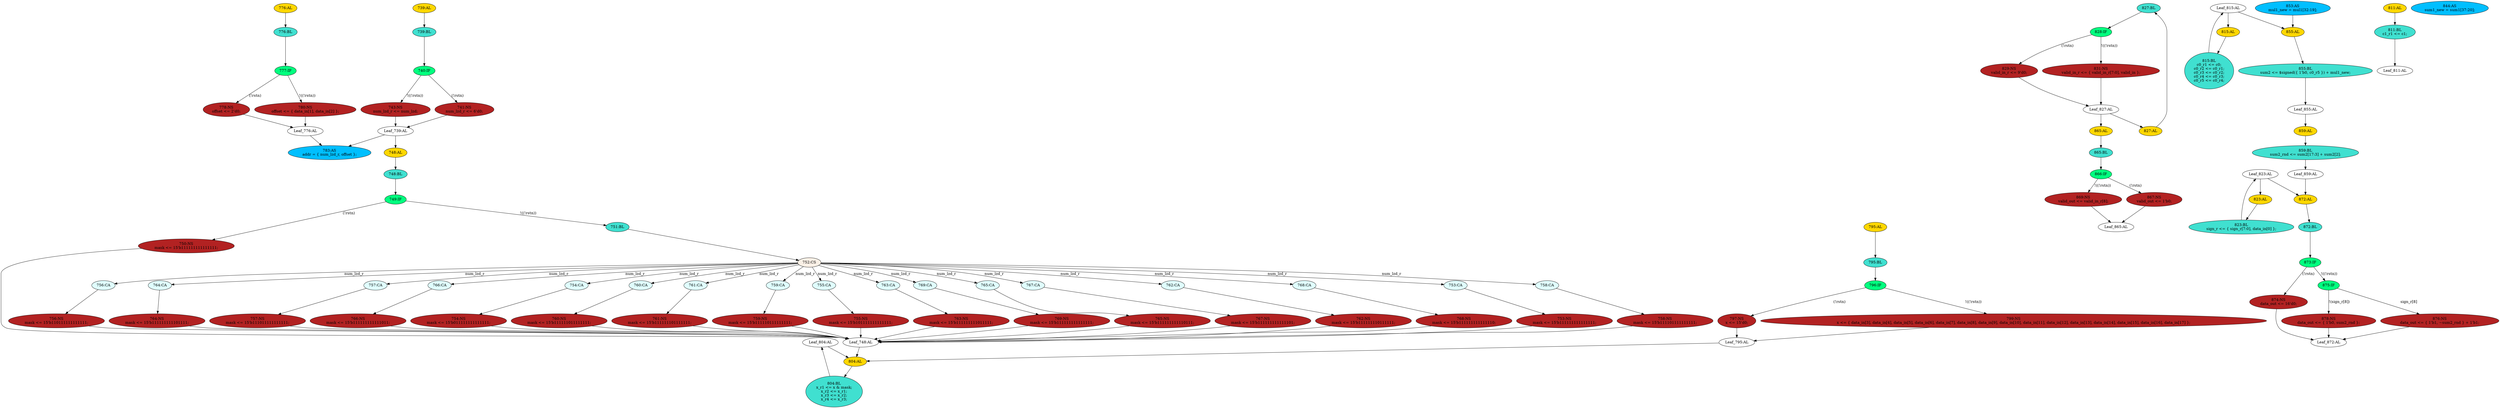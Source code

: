 strict digraph "compose( ,  )" {
	node [label="\N"];
	"Leaf_804:AL"	 [def_var="['x_r1', 'x_r3', 'x_r2', 'x_r4']",
		label="Leaf_804:AL"];
	"804:AL"	 [ast="<pyverilog.vparser.ast.Always object at 0x7f40789c7a10>",
		clk_sens=True,
		fillcolor=gold,
		label="804:AL",
		sens="['clk']",
		statements="[]",
		style=filled,
		typ=Always,
		use_var="['x_r1', 'x', 'x_r3', 'x_r2', 'mask']"];
	"Leaf_804:AL" -> "804:AL";
	"753:CA"	 [ast="<pyverilog.vparser.ast.Case object at 0x7f40789b4790>",
		fillcolor=lightcyan,
		label="753:CA",
		statements="[]",
		style=filled,
		typ=Case];
	"753:NS"	 [ast="<pyverilog.vparser.ast.NonblockingSubstitution object at 0x7f40789b48d0>",
		fillcolor=firebrick,
		label="753:NS
mask <= 15'b111111111111111;",
		statements="[<pyverilog.vparser.ast.NonblockingSubstitution object at 0x7f40789b48d0>]",
		style=filled,
		typ=NonblockingSubstitution];
	"753:CA" -> "753:NS"	 [cond="[]",
		lineno=None];
	"796:IF"	 [ast="<pyverilog.vparser.ast.IfStatement object at 0x7f40789c2b90>",
		fillcolor=springgreen,
		label="796:IF",
		statements="[]",
		style=filled,
		typ=IfStatement];
	"797:NS"	 [ast="<pyverilog.vparser.ast.NonblockingSubstitution object at 0x7f40789c2bd0>",
		fillcolor=firebrick,
		label="797:NS
x <= 15'd0;",
		statements="[<pyverilog.vparser.ast.NonblockingSubstitution object at 0x7f40789c2bd0>]",
		style=filled,
		typ=NonblockingSubstitution];
	"796:IF" -> "797:NS"	 [cond="['rstn']",
		label="(!rstn)",
		lineno=796];
	"799:NS"	 [ast="<pyverilog.vparser.ast.NonblockingSubstitution object at 0x7f40789c7810>",
		fillcolor=firebrick,
		label="799:NS
x <= { data_in[3], data_in[4], data_in[5], data_in[6], data_in[7], data_in[8], data_in[9], data_in[10], data_in[11], data_\
in[12], data_in[13], data_in[14], data_in[15], data_in[16], data_in[17] };",
		statements="[<pyverilog.vparser.ast.NonblockingSubstitution object at 0x7f40789c7810>]",
		style=filled,
		typ=NonblockingSubstitution];
	"796:IF" -> "799:NS"	 [cond="['rstn']",
		label="!((!rstn))",
		lineno=796];
	"827:BL"	 [ast="<pyverilog.vparser.ast.Block object at 0x7f40789d21d0>",
		fillcolor=turquoise,
		label="827:BL",
		statements="[]",
		style=filled,
		typ=Block];
	"828:IF"	 [ast="<pyverilog.vparser.ast.IfStatement object at 0x7f40789d2310>",
		fillcolor=springgreen,
		label="828:IF",
		statements="[]",
		style=filled,
		typ=IfStatement];
	"827:BL" -> "828:IF"	 [cond="[]",
		lineno=None];
	"757:NS"	 [ast="<pyverilog.vparser.ast.NonblockingSubstitution object at 0x7f40789b9210>",
		fillcolor=firebrick,
		label="757:NS
mask <= 15'b111011111111111;",
		statements="[<pyverilog.vparser.ast.NonblockingSubstitution object at 0x7f40789b9210>]",
		style=filled,
		typ=NonblockingSubstitution];
	"Leaf_748:AL"	 [def_var="['mask']",
		label="Leaf_748:AL"];
	"757:NS" -> "Leaf_748:AL"	 [cond="[]",
		lineno=None];
	"739:BL"	 [ast="<pyverilog.vparser.ast.Block object at 0x7f4078a2edd0>",
		fillcolor=turquoise,
		label="739:BL",
		statements="[]",
		style=filled,
		typ=Block];
	"740:IF"	 [ast="<pyverilog.vparser.ast.IfStatement object at 0x7f4078a2ef50>",
		fillcolor=springgreen,
		label="740:IF",
		statements="[]",
		style=filled,
		typ=IfStatement];
	"739:BL" -> "740:IF"	 [cond="[]",
		lineno=None];
	"758:CA"	 [ast="<pyverilog.vparser.ast.Case object at 0x7f40789b9310>",
		fillcolor=lightcyan,
		label="758:CA",
		statements="[]",
		style=filled,
		typ=Case];
	"758:NS"	 [ast="<pyverilog.vparser.ast.NonblockingSubstitution object at 0x7f40789b9450>",
		fillcolor=firebrick,
		label="758:NS
mask <= 15'b111101111111111;",
		statements="[<pyverilog.vparser.ast.NonblockingSubstitution object at 0x7f40789b9450>]",
		style=filled,
		typ=NonblockingSubstitution];
	"758:CA" -> "758:NS"	 [cond="[]",
		lineno=None];
	"767:NS"	 [ast="<pyverilog.vparser.ast.NonblockingSubstitution object at 0x7f40789be8d0>",
		fillcolor=firebrick,
		label="767:NS
mask <= 15'b111111111111101;",
		statements="[<pyverilog.vparser.ast.NonblockingSubstitution object at 0x7f40789be8d0>]",
		style=filled,
		typ=NonblockingSubstitution];
	"767:NS" -> "Leaf_748:AL"	 [cond="[]",
		lineno=None];
	"Leaf_795:AL"	 [def_var="['x']",
		label="Leaf_795:AL"];
	"797:NS" -> "Leaf_795:AL"	 [cond="[]",
		lineno=None];
	"874:NS"	 [ast="<pyverilog.vparser.ast.NonblockingSubstitution object at 0x7f40789de5d0>",
		fillcolor=firebrick,
		label="874:NS
data_out <= 16'd0;",
		statements="[<pyverilog.vparser.ast.NonblockingSubstitution object at 0x7f40789de5d0>]",
		style=filled,
		typ=NonblockingSubstitution];
	"Leaf_872:AL"	 [def_var="['data_out']",
		label="Leaf_872:AL"];
	"874:NS" -> "Leaf_872:AL"	 [cond="[]",
		lineno=None];
	"748:BL"	 [ast="<pyverilog.vparser.ast.Block object at 0x7f40789b4310>",
		fillcolor=turquoise,
		label="748:BL",
		statements="[]",
		style=filled,
		typ=Block];
	"749:IF"	 [ast="<pyverilog.vparser.ast.IfStatement object at 0x7f40789b44d0>",
		fillcolor=springgreen,
		label="749:IF",
		statements="[]",
		style=filled,
		typ=IfStatement];
	"748:BL" -> "749:IF"	 [cond="[]",
		lineno=None];
	"750:NS"	 [ast="<pyverilog.vparser.ast.NonblockingSubstitution object at 0x7f40789b4510>",
		fillcolor=firebrick,
		label="750:NS
mask <= 15'b111111111111111;",
		statements="[<pyverilog.vparser.ast.NonblockingSubstitution object at 0x7f40789b4510>]",
		style=filled,
		typ=NonblockingSubstitution];
	"750:NS" -> "Leaf_748:AL"	 [cond="[]",
		lineno=None];
	"872:BL"	 [ast="<pyverilog.vparser.ast.Block object at 0x7f40789de450>",
		fillcolor=turquoise,
		label="872:BL",
		statements="[]",
		style=filled,
		typ=Block];
	"873:IF"	 [ast="<pyverilog.vparser.ast.IfStatement object at 0x7f40789de590>",
		fillcolor=springgreen,
		label="873:IF",
		statements="[]",
		style=filled,
		typ=IfStatement];
	"872:BL" -> "873:IF"	 [cond="[]",
		lineno=None];
	"855:BL"	 [ast="<pyverilog.vparser.ast.Block object at 0x7f40789d7590>",
		fillcolor=turquoise,
		label="855:BL
sum2 <= $signed({ 1'b0, c0_r5 }) + mul1_new;",
		statements="[<pyverilog.vparser.ast.NonblockingSubstitution object at 0x7f40789d7750>]",
		style=filled,
		typ=Block];
	"Leaf_855:AL"	 [def_var="['sum2']",
		label="Leaf_855:AL"];
	"855:BL" -> "Leaf_855:AL"	 [cond="[]",
		lineno=None];
	"Leaf_748:AL" -> "804:AL";
	"759:NS"	 [ast="<pyverilog.vparser.ast.NonblockingSubstitution object at 0x7f40789b9690>",
		fillcolor=firebrick,
		label="759:NS
mask <= 15'b111110111111111;",
		statements="[<pyverilog.vparser.ast.NonblockingSubstitution object at 0x7f40789b9690>]",
		style=filled,
		typ=NonblockingSubstitution];
	"759:NS" -> "Leaf_748:AL"	 [cond="[]",
		lineno=None];
	"Leaf_776:AL"	 [def_var="['offset']",
		label="Leaf_776:AL"];
	"783:AS"	 [ast="<pyverilog.vparser.ast.Assign object at 0x7f40789c2510>",
		def_var="['addr']",
		fillcolor=deepskyblue,
		label="783:AS
addr = { num_lzd_r, offset };",
		statements="[]",
		style=filled,
		typ=Assign,
		use_var="['num_lzd_r', 'offset']"];
	"Leaf_776:AL" -> "783:AS";
	"Leaf_815:AL"	 [def_var="['c0_r5', 'c0_r4', 'c0_r3', 'c0_r2', 'c0_r1']",
		label="Leaf_815:AL"];
	"815:AL"	 [ast="<pyverilog.vparser.ast.Always object at 0x7f40789cd450>",
		clk_sens=True,
		fillcolor=gold,
		label="815:AL",
		sens="['clk']",
		statements="[]",
		style=filled,
		typ=Always,
		use_var="['c0', 'c0_r4', 'c0_r3', 'c0_r2', 'c0_r1']"];
	"Leaf_815:AL" -> "815:AL";
	"855:AL"	 [ast="<pyverilog.vparser.ast.Always object at 0x7f40789d7490>",
		clk_sens=True,
		fillcolor=gold,
		label="855:AL",
		sens="['clk']",
		statements="[]",
		style=filled,
		typ=Always,
		use_var="['mul1_new', 'c0_r5']"];
	"Leaf_815:AL" -> "855:AL";
	"778:NS"	 [ast="<pyverilog.vparser.ast.NonblockingSubstitution object at 0x7f40789c2050>",
		fillcolor=firebrick,
		label="778:NS
offset <= 2'd0;",
		statements="[<pyverilog.vparser.ast.NonblockingSubstitution object at 0x7f40789c2050>]",
		style=filled,
		typ=NonblockingSubstitution];
	"778:NS" -> "Leaf_776:AL"	 [cond="[]",
		lineno=None];
	"869:NS"	 [ast="<pyverilog.vparser.ast.NonblockingSubstitution object at 0x7f40789de250>",
		fillcolor=firebrick,
		label="869:NS
valid_out <= valid_in_r[8];",
		statements="[<pyverilog.vparser.ast.NonblockingSubstitution object at 0x7f40789de250>]",
		style=filled,
		typ=NonblockingSubstitution];
	"Leaf_865:AL"	 [def_var="['valid_out']",
		label="Leaf_865:AL"];
	"869:NS" -> "Leaf_865:AL"	 [cond="[]",
		lineno=None];
	"751:BL"	 [ast="<pyverilog.vparser.ast.Block object at 0x7f40789b4550>",
		fillcolor=turquoise,
		label="751:BL",
		statements="[]",
		style=filled,
		typ=Block];
	"752:CS"	 [ast="<pyverilog.vparser.ast.CaseStatement object at 0x7f40789beb90>",
		fillcolor=linen,
		label="752:CS",
		statements="[]",
		style=filled,
		typ=CaseStatement];
	"751:BL" -> "752:CS"	 [cond="[]",
		lineno=None];
	"769:NS"	 [ast="<pyverilog.vparser.ast.NonblockingSubstitution object at 0x7f40789bed10>",
		fillcolor=firebrick,
		label="769:NS
mask <= 15'b111111111111111;",
		statements="[<pyverilog.vparser.ast.NonblockingSubstitution object at 0x7f40789bed10>]",
		style=filled,
		typ=NonblockingSubstitution];
	"769:NS" -> "Leaf_748:AL"	 [cond="[]",
		lineno=None];
	"756:CA"	 [ast="<pyverilog.vparser.ast.Case object at 0x7f40789b4e50>",
		fillcolor=lightcyan,
		label="756:CA",
		statements="[]",
		style=filled,
		typ=Case];
	"756:NS"	 [ast="<pyverilog.vparser.ast.NonblockingSubstitution object at 0x7f40789b4f90>",
		fillcolor=firebrick,
		label="756:NS
mask <= 15'b110111111111111;",
		statements="[<pyverilog.vparser.ast.NonblockingSubstitution object at 0x7f40789b4f90>]",
		style=filled,
		typ=NonblockingSubstitution];
	"756:CA" -> "756:NS"	 [cond="[]",
		lineno=None];
	"764:CA"	 [ast="<pyverilog.vparser.ast.Case object at 0x7f40789be0d0>",
		fillcolor=lightcyan,
		label="764:CA",
		statements="[]",
		style=filled,
		typ=Case];
	"764:NS"	 [ast="<pyverilog.vparser.ast.NonblockingSubstitution object at 0x7f40789be210>",
		fillcolor=firebrick,
		label="764:NS
mask <= 15'b111111111101111;",
		statements="[<pyverilog.vparser.ast.NonblockingSubstitution object at 0x7f40789be210>]",
		style=filled,
		typ=NonblockingSubstitution];
	"764:CA" -> "764:NS"	 [cond="[]",
		lineno=None];
	"799:NS" -> "Leaf_795:AL"	 [cond="[]",
		lineno=None];
	"865:BL"	 [ast="<pyverilog.vparser.ast.Block object at 0x7f40789d7e50>",
		fillcolor=turquoise,
		label="865:BL",
		statements="[]",
		style=filled,
		typ=Block];
	"866:IF"	 [ast="<pyverilog.vparser.ast.IfStatement object at 0x7f40789d7fd0>",
		fillcolor=springgreen,
		label="866:IF",
		statements="[]",
		style=filled,
		typ=IfStatement];
	"865:BL" -> "866:IF"	 [cond="[]",
		lineno=None];
	"Leaf_823:AL"	 [def_var="['sign_r']",
		label="Leaf_823:AL"];
	"823:AL"	 [ast="<pyverilog.vparser.ast.Always object at 0x7f40789cdc10>",
		clk_sens=True,
		fillcolor=gold,
		label="823:AL",
		sens="['clk']",
		statements="[]",
		style=filled,
		typ=Always,
		use_var="['data_in', 'sign_r']"];
	"Leaf_823:AL" -> "823:AL";
	"872:AL"	 [ast="<pyverilog.vparser.ast.Always object at 0x7f40789de390>",
		clk_sens=True,
		fillcolor=gold,
		label="872:AL",
		sens="['clk']",
		statements="[]",
		style=filled,
		typ=Always,
		use_var="['sum2_rnd', 'rstn', 'sign_r']"];
	"Leaf_823:AL" -> "872:AL";
	"757:CA"	 [ast="<pyverilog.vparser.ast.Case object at 0x7f40789b90d0>",
		fillcolor=lightcyan,
		label="757:CA",
		statements="[]",
		style=filled,
		typ=Case];
	"757:CA" -> "757:NS"	 [cond="[]",
		lineno=None];
	"760:NS"	 [ast="<pyverilog.vparser.ast.NonblockingSubstitution object at 0x7f40789b98d0>",
		fillcolor=firebrick,
		label="760:NS
mask <= 15'b111111011111111;",
		statements="[<pyverilog.vparser.ast.NonblockingSubstitution object at 0x7f40789b98d0>]",
		style=filled,
		typ=NonblockingSubstitution];
	"760:NS" -> "Leaf_748:AL"	 [cond="[]",
		lineno=None];
	"Leaf_859:AL"	 [def_var="['sum2_rnd']",
		label="Leaf_859:AL"];
	"Leaf_859:AL" -> "872:AL";
	"795:AL"	 [ast="<pyverilog.vparser.ast.Always object at 0x7f40789c2950>",
		clk_sens=True,
		fillcolor=gold,
		label="795:AL",
		sens="['clk']",
		statements="[]",
		style=filled,
		typ=Always,
		use_var="['rstn', 'data_in']"];
	"795:BL"	 [ast="<pyverilog.vparser.ast.Block object at 0x7f40789c2a50>",
		fillcolor=turquoise,
		label="795:BL",
		statements="[]",
		style=filled,
		typ=Block];
	"795:AL" -> "795:BL"	 [cond="[]",
		lineno=None];
	"831:NS"	 [ast="<pyverilog.vparser.ast.NonblockingSubstitution object at 0x7f40789d2650>",
		fillcolor=firebrick,
		label="831:NS
valid_in_r <= { valid_in_r[7:0], valid_in };",
		statements="[<pyverilog.vparser.ast.NonblockingSubstitution object at 0x7f40789d2650>]",
		style=filled,
		typ=NonblockingSubstitution];
	"Leaf_827:AL"	 [def_var="['valid_in_r']",
		label="Leaf_827:AL"];
	"831:NS" -> "Leaf_827:AL"	 [cond="[]",
		lineno=None];
	"811:BL"	 [ast="<pyverilog.vparser.ast.Block object at 0x7f40789cd1d0>",
		fillcolor=turquoise,
		label="811:BL
c1_r1 <= c1;",
		statements="[<pyverilog.vparser.ast.NonblockingSubstitution object at 0x7f40789cd250>]",
		style=filled,
		typ=Block];
	"Leaf_811:AL"	 [def_var="['c1_r1']",
		label="Leaf_811:AL"];
	"811:BL" -> "Leaf_811:AL"	 [cond="[]",
		lineno=None];
	"804:BL"	 [ast="<pyverilog.vparser.ast.Block object at 0x7f40789c7e10>",
		fillcolor=turquoise,
		label="804:BL
x_r1 <= x & mask;
x_r2 <= x_r1;
x_r3 <= x_r2;
x_r4 <= x_r3;",
		statements="[<pyverilog.vparser.ast.NonblockingSubstitution object at 0x7f40789c7b90>, <pyverilog.vparser.ast.NonblockingSubstitution object \
at 0x7f40789c7d10>, <pyverilog.vparser.ast.NonblockingSubstitution object at 0x7f40789c7e50>, <pyverilog.vparser.ast.NonblockingSubstitution \
object at 0x7f40789c7f90>]",
		style=filled,
		typ=Block];
	"804:BL" -> "Leaf_804:AL"	 [cond="[]",
		lineno=None];
	"756:NS" -> "Leaf_748:AL"	 [cond="[]",
		lineno=None];
	"768:NS"	 [ast="<pyverilog.vparser.ast.NonblockingSubstitution object at 0x7f40789beb10>",
		fillcolor=firebrick,
		label="768:NS
mask <= 15'b111111111111110;",
		statements="[<pyverilog.vparser.ast.NonblockingSubstitution object at 0x7f40789beb10>]",
		style=filled,
		typ=NonblockingSubstitution];
	"768:NS" -> "Leaf_748:AL"	 [cond="[]",
		lineno=None];
	"867:NS"	 [ast="<pyverilog.vparser.ast.NonblockingSubstitution object at 0x7f40789de050>",
		fillcolor=firebrick,
		label="867:NS
valid_out <= 1'b0;",
		statements="[<pyverilog.vparser.ast.NonblockingSubstitution object at 0x7f40789de050>]",
		style=filled,
		typ=NonblockingSubstitution];
	"867:NS" -> "Leaf_865:AL"	 [cond="[]",
		lineno=None];
	"828:IF" -> "831:NS"	 [cond="['rstn']",
		label="!((!rstn))",
		lineno=828];
	"829:NS"	 [ast="<pyverilog.vparser.ast.NonblockingSubstitution object at 0x7f40789d2350>",
		fillcolor=firebrick,
		label="829:NS
valid_in_r <= 9'd0;",
		statements="[<pyverilog.vparser.ast.NonblockingSubstitution object at 0x7f40789d2350>]",
		style=filled,
		typ=NonblockingSubstitution];
	"828:IF" -> "829:NS"	 [cond="['rstn']",
		label="(!rstn)",
		lineno=828];
	"795:BL" -> "796:IF"	 [cond="[]",
		lineno=None];
	"766:CA"	 [ast="<pyverilog.vparser.ast.Case object at 0x7f40789be550>",
		fillcolor=lightcyan,
		label="766:CA",
		statements="[]",
		style=filled,
		typ=Case];
	"766:NS"	 [ast="<pyverilog.vparser.ast.NonblockingSubstitution object at 0x7f40789be690>",
		fillcolor=firebrick,
		label="766:NS
mask <= 15'b111111111111011;",
		statements="[<pyverilog.vparser.ast.NonblockingSubstitution object at 0x7f40789be690>]",
		style=filled,
		typ=NonblockingSubstitution];
	"766:CA" -> "766:NS"	 [cond="[]",
		lineno=None];
	"827:AL"	 [ast="<pyverilog.vparser.ast.Always object at 0x7f40789d2110>",
		clk_sens=True,
		fillcolor=gold,
		label="827:AL",
		sens="['clk']",
		statements="[]",
		style=filled,
		typ=Always,
		use_var="['valid_in_r', 'rstn', 'valid_in']"];
	"827:AL" -> "827:BL"	 [cond="[]",
		lineno=None];
	"754:CA"	 [ast="<pyverilog.vparser.ast.Case object at 0x7f40789b4a10>",
		fillcolor=lightcyan,
		label="754:CA",
		statements="[]",
		style=filled,
		typ=Case];
	"754:NS"	 [ast="<pyverilog.vparser.ast.NonblockingSubstitution object at 0x7f40789b4b50>",
		fillcolor=firebrick,
		label="754:NS
mask <= 15'b011111111111111;",
		statements="[<pyverilog.vparser.ast.NonblockingSubstitution object at 0x7f40789b4b50>]",
		style=filled,
		typ=NonblockingSubstitution];
	"754:CA" -> "754:NS"	 [cond="[]",
		lineno=None];
	"859:AL"	 [ast="<pyverilog.vparser.ast.Always object at 0x7f40789d7910>",
		clk_sens=True,
		fillcolor=gold,
		label="859:AL",
		sens="['clk']",
		statements="[]",
		style=filled,
		typ=Always,
		use_var="['sum2']"];
	"Leaf_855:AL" -> "859:AL";
	"876:NS"	 [ast="<pyverilog.vparser.ast.NonblockingSubstitution object at 0x7f40789dea50>",
		fillcolor=firebrick,
		label="876:NS
data_out <= { 1'b1, ~sum2_rnd } + 1'b1;",
		statements="[<pyverilog.vparser.ast.NonblockingSubstitution object at 0x7f40789dea50>]",
		style=filled,
		typ=NonblockingSubstitution];
	"876:NS" -> "Leaf_872:AL"	 [cond="[]",
		lineno=None];
	"765:NS"	 [ast="<pyverilog.vparser.ast.NonblockingSubstitution object at 0x7f40789be450>",
		fillcolor=firebrick,
		label="765:NS
mask <= 15'b111111111110111;",
		statements="[<pyverilog.vparser.ast.NonblockingSubstitution object at 0x7f40789be450>]",
		style=filled,
		typ=NonblockingSubstitution];
	"765:NS" -> "Leaf_748:AL"	 [cond="[]",
		lineno=None];
	"829:NS" -> "Leaf_827:AL"	 [cond="[]",
		lineno=None];
	"743:NS"	 [ast="<pyverilog.vparser.ast.NonblockingSubstitution object at 0x7f40789b4150>",
		fillcolor=firebrick,
		label="743:NS
num_lzd_r <= num_lzd;",
		statements="[<pyverilog.vparser.ast.NonblockingSubstitution object at 0x7f40789b4150>]",
		style=filled,
		typ=NonblockingSubstitution];
	"Leaf_739:AL"	 [def_var="['num_lzd_r']",
		label="Leaf_739:AL"];
	"743:NS" -> "Leaf_739:AL"	 [cond="[]",
		lineno=None];
	"811:AL"	 [ast="<pyverilog.vparser.ast.Always object at 0x7f40789cd150>",
		clk_sens=True,
		fillcolor=gold,
		label="811:AL",
		sens="['clk']",
		statements="[]",
		style=filled,
		typ=Always,
		use_var="['c1']"];
	"811:AL" -> "811:BL"	 [cond="[]",
		lineno=None];
	"873:IF" -> "874:NS"	 [cond="['rstn']",
		label="(!rstn)",
		lineno=873];
	"875:IF"	 [ast="<pyverilog.vparser.ast.IfStatement object at 0x7f40789de950>",
		fillcolor=springgreen,
		label="875:IF",
		statements="[]",
		style=filled,
		typ=IfStatement];
	"873:IF" -> "875:IF"	 [cond="['rstn']",
		label="!((!rstn))",
		lineno=873];
	"815:BL"	 [ast="<pyverilog.vparser.ast.Block object at 0x7f40789cd910>",
		fillcolor=turquoise,
		label="815:BL
c0_r1 <= c0;
c0_r2 <= c0_r1;
c0_r3 <= c0_r2;
c0_r4 <= c0_r3;
c0_r5 <= c0_r4;",
		statements="[<pyverilog.vparser.ast.NonblockingSubstitution object at 0x7f40789cd550>, <pyverilog.vparser.ast.NonblockingSubstitution object \
at 0x7f40789cd6d0>, <pyverilog.vparser.ast.NonblockingSubstitution object at 0x7f40789cd810>, <pyverilog.vparser.ast.NonblockingSubstitution \
object at 0x7f40789cd950>, <pyverilog.vparser.ast.NonblockingSubstitution object at 0x7f40789cda90>]",
		style=filled,
		typ=Block];
	"815:BL" -> "Leaf_815:AL"	 [cond="[]",
		lineno=None];
	"752:CS" -> "753:CA"	 [cond="['num_lzd_r']",
		label=num_lzd_r,
		lineno=752];
	"752:CS" -> "758:CA"	 [cond="['num_lzd_r']",
		label=num_lzd_r,
		lineno=752];
	"752:CS" -> "756:CA"	 [cond="['num_lzd_r']",
		label=num_lzd_r,
		lineno=752];
	"752:CS" -> "764:CA"	 [cond="['num_lzd_r']",
		label=num_lzd_r,
		lineno=752];
	"752:CS" -> "757:CA"	 [cond="['num_lzd_r']",
		label=num_lzd_r,
		lineno=752];
	"752:CS" -> "766:CA"	 [cond="['num_lzd_r']",
		label=num_lzd_r,
		lineno=752];
	"752:CS" -> "754:CA"	 [cond="['num_lzd_r']",
		label=num_lzd_r,
		lineno=752];
	"760:CA"	 [ast="<pyverilog.vparser.ast.Case object at 0x7f40789b9790>",
		fillcolor=lightcyan,
		label="760:CA",
		statements="[]",
		style=filled,
		typ=Case];
	"752:CS" -> "760:CA"	 [cond="['num_lzd_r']",
		label=num_lzd_r,
		lineno=752];
	"761:CA"	 [ast="<pyverilog.vparser.ast.Case object at 0x7f40789b99d0>",
		fillcolor=lightcyan,
		label="761:CA",
		statements="[]",
		style=filled,
		typ=Case];
	"752:CS" -> "761:CA"	 [cond="['num_lzd_r']",
		label=num_lzd_r,
		lineno=752];
	"759:CA"	 [ast="<pyverilog.vparser.ast.Case object at 0x7f40789b9550>",
		fillcolor=lightcyan,
		label="759:CA",
		statements="[]",
		style=filled,
		typ=Case];
	"752:CS" -> "759:CA"	 [cond="['num_lzd_r']",
		label=num_lzd_r,
		lineno=752];
	"755:CA"	 [ast="<pyverilog.vparser.ast.Case object at 0x7f40789b4c10>",
		fillcolor=lightcyan,
		label="755:CA",
		statements="[]",
		style=filled,
		typ=Case];
	"752:CS" -> "755:CA"	 [cond="['num_lzd_r']",
		label=num_lzd_r,
		lineno=752];
	"763:CA"	 [ast="<pyverilog.vparser.ast.Case object at 0x7f40789b9e50>",
		fillcolor=lightcyan,
		label="763:CA",
		statements="[]",
		style=filled,
		typ=Case];
	"752:CS" -> "763:CA"	 [cond="['num_lzd_r']",
		label=num_lzd_r,
		lineno=752];
	"769:CA"	 [ast="<pyverilog.vparser.ast.Case object at 0x7f40789bebd0>",
		fillcolor=lightcyan,
		label="769:CA",
		statements="[]",
		style=filled,
		typ=Case];
	"752:CS" -> "769:CA"	 [cond="['num_lzd_r']",
		label=num_lzd_r,
		lineno=752];
	"765:CA"	 [ast="<pyverilog.vparser.ast.Case object at 0x7f40789be310>",
		fillcolor=lightcyan,
		label="765:CA",
		statements="[]",
		style=filled,
		typ=Case];
	"752:CS" -> "765:CA"	 [cond="['num_lzd_r']",
		label=num_lzd_r,
		lineno=752];
	"767:CA"	 [ast="<pyverilog.vparser.ast.Case object at 0x7f40789be790>",
		fillcolor=lightcyan,
		label="767:CA",
		statements="[]",
		style=filled,
		typ=Case];
	"752:CS" -> "767:CA"	 [cond="['num_lzd_r']",
		label=num_lzd_r,
		lineno=752];
	"762:CA"	 [ast="<pyverilog.vparser.ast.Case object at 0x7f40789b9c10>",
		fillcolor=lightcyan,
		label="762:CA",
		statements="[]",
		style=filled,
		typ=Case];
	"752:CS" -> "762:CA"	 [cond="['num_lzd_r']",
		label=num_lzd_r,
		lineno=752];
	"768:CA"	 [ast="<pyverilog.vparser.ast.Case object at 0x7f40789be9d0>",
		fillcolor=lightcyan,
		label="768:CA",
		statements="[]",
		style=filled,
		typ=Case];
	"752:CS" -> "768:CA"	 [cond="['num_lzd_r']",
		label=num_lzd_r,
		lineno=752];
	"865:AL"	 [ast="<pyverilog.vparser.ast.Always object at 0x7f40789d7dd0>",
		clk_sens=True,
		fillcolor=gold,
		label="865:AL",
		sens="['clk']",
		statements="[]",
		style=filled,
		typ=Always,
		use_var="['valid_in_r', 'rstn']"];
	"865:AL" -> "865:BL"	 [cond="[]",
		lineno=None];
	"760:CA" -> "760:NS"	 [cond="[]",
		lineno=None];
	"875:IF" -> "876:NS"	 [cond="['sign_r']",
		label="sign_r[8]",
		lineno=875];
	"878:NS"	 [ast="<pyverilog.vparser.ast.NonblockingSubstitution object at 0x7f40789dec50>",
		fillcolor=firebrick,
		label="878:NS
data_out <= { 1'b0, sum2_rnd };",
		statements="[<pyverilog.vparser.ast.NonblockingSubstitution object at 0x7f40789dec50>]",
		style=filled,
		typ=NonblockingSubstitution];
	"875:IF" -> "878:NS"	 [cond="['sign_r']",
		label="!(sign_r[8])",
		lineno=875];
	"763:NS"	 [ast="<pyverilog.vparser.ast.NonblockingSubstitution object at 0x7f40789b9f90>",
		fillcolor=firebrick,
		label="763:NS
mask <= 15'b111111111011111;",
		statements="[<pyverilog.vparser.ast.NonblockingSubstitution object at 0x7f40789b9f90>]",
		style=filled,
		typ=NonblockingSubstitution];
	"763:NS" -> "Leaf_748:AL"	 [cond="[]",
		lineno=None];
	"764:NS" -> "Leaf_748:AL"	 [cond="[]",
		lineno=None];
	"823:BL"	 [ast="<pyverilog.vparser.ast.Block object at 0x7f40789cda50>",
		fillcolor=turquoise,
		label="823:BL
sign_r <= { sign_r[7:0], data_in[0] };",
		statements="[<pyverilog.vparser.ast.NonblockingSubstitution object at 0x7f40789cded0>]",
		style=filled,
		typ=Block];
	"823:AL" -> "823:BL"	 [cond="[]",
		lineno=None];
	"741:NS"	 [ast="<pyverilog.vparser.ast.NonblockingSubstitution object at 0x7f4078a2ef90>",
		fillcolor=firebrick,
		label="741:NS
num_lzd_r <= 6'd0;",
		statements="[<pyverilog.vparser.ast.NonblockingSubstitution object at 0x7f4078a2ef90>]",
		style=filled,
		typ=NonblockingSubstitution];
	"741:NS" -> "Leaf_739:AL"	 [cond="[]",
		lineno=None];
	"780:NS"	 [ast="<pyverilog.vparser.ast.NonblockingSubstitution object at 0x7f40789c2350>",
		fillcolor=firebrick,
		label="780:NS
offset <= { data_in[1], data_in[2] };",
		statements="[<pyverilog.vparser.ast.NonblockingSubstitution object at 0x7f40789c2350>]",
		style=filled,
		typ=NonblockingSubstitution];
	"780:NS" -> "Leaf_776:AL"	 [cond="[]",
		lineno=None];
	"762:NS"	 [ast="<pyverilog.vparser.ast.NonblockingSubstitution object at 0x7f40789b9d50>",
		fillcolor=firebrick,
		label="762:NS
mask <= 15'b111111110111111;",
		statements="[<pyverilog.vparser.ast.NonblockingSubstitution object at 0x7f40789b9d50>]",
		style=filled,
		typ=NonblockingSubstitution];
	"762:NS" -> "Leaf_748:AL"	 [cond="[]",
		lineno=None];
	"815:AL" -> "815:BL"	 [cond="[]",
		lineno=None];
	"776:BL"	 [ast="<pyverilog.vparser.ast.Block object at 0x7f40789bee90>",
		fillcolor=turquoise,
		label="776:BL",
		statements="[]",
		style=filled,
		typ=Block];
	"777:IF"	 [ast="<pyverilog.vparser.ast.IfStatement object at 0x7f40789befd0>",
		fillcolor=springgreen,
		label="777:IF",
		statements="[]",
		style=filled,
		typ=IfStatement];
	"776:BL" -> "777:IF"	 [cond="[]",
		lineno=None];
	"853:AS"	 [ast="<pyverilog.vparser.ast.Assign object at 0x7f40789d7310>",
		def_var="['mul1_new']",
		fillcolor=deepskyblue,
		label="853:AS
mul1_new = mul1[32:19];",
		statements="[]",
		style=filled,
		typ=Assign,
		use_var="['mul1']"];
	"853:AS" -> "855:AL";
	"Leaf_739:AL" -> "783:AS";
	"748:AL"	 [ast="<pyverilog.vparser.ast.Always object at 0x7f40789b4290>",
		clk_sens=True,
		fillcolor=gold,
		label="748:AL",
		sens="['clk']",
		statements="[]",
		style=filled,
		typ=Always,
		use_var="['rstn', 'num_lzd_r']"];
	"Leaf_739:AL" -> "748:AL";
	"823:BL" -> "Leaf_823:AL"	 [cond="[]",
		lineno=None];
	"761:NS"	 [ast="<pyverilog.vparser.ast.NonblockingSubstitution object at 0x7f40789b9b10>",
		fillcolor=firebrick,
		label="761:NS
mask <= 15'b111111101111111;",
		statements="[<pyverilog.vparser.ast.NonblockingSubstitution object at 0x7f40789b9b10>]",
		style=filled,
		typ=NonblockingSubstitution];
	"761:CA" -> "761:NS"	 [cond="[]",
		lineno=None];
	"759:CA" -> "759:NS"	 [cond="[]",
		lineno=None];
	"758:NS" -> "Leaf_748:AL"	 [cond="[]",
		lineno=None];
	"755:NS"	 [ast="<pyverilog.vparser.ast.NonblockingSubstitution object at 0x7f40789b4d50>",
		fillcolor=firebrick,
		label="755:NS
mask <= 15'b101111111111111;",
		statements="[<pyverilog.vparser.ast.NonblockingSubstitution object at 0x7f40789b4d50>]",
		style=filled,
		typ=NonblockingSubstitution];
	"755:CA" -> "755:NS"	 [cond="[]",
		lineno=None];
	"878:NS" -> "Leaf_872:AL"	 [cond="[]",
		lineno=None];
	"776:AL"	 [ast="<pyverilog.vparser.ast.Always object at 0x7f40789bedd0>",
		clk_sens=True,
		fillcolor=gold,
		label="776:AL",
		sens="['clk']",
		statements="[]",
		style=filled,
		typ=Always,
		use_var="['rstn', 'data_in']"];
	"776:AL" -> "776:BL"	 [cond="[]",
		lineno=None];
	"763:CA" -> "763:NS"	 [cond="[]",
		lineno=None];
	"804:AL" -> "804:BL"	 [cond="[]",
		lineno=None];
	"866:IF" -> "869:NS"	 [cond="['rstn']",
		label="!((!rstn))",
		lineno=866];
	"866:IF" -> "867:NS"	 [cond="['rstn']",
		label="(!rstn)",
		lineno=866];
	"777:IF" -> "778:NS"	 [cond="['rstn']",
		label="(!rstn)",
		lineno=777];
	"777:IF" -> "780:NS"	 [cond="['rstn']",
		label="!((!rstn))",
		lineno=777];
	"Leaf_827:AL" -> "827:AL";
	"Leaf_827:AL" -> "865:AL";
	"761:NS" -> "Leaf_748:AL"	 [cond="[]",
		lineno=None];
	"740:IF" -> "743:NS"	 [cond="['rstn']",
		label="!((!rstn))",
		lineno=740];
	"740:IF" -> "741:NS"	 [cond="['rstn']",
		label="(!rstn)",
		lineno=740];
	"766:NS" -> "Leaf_748:AL"	 [cond="[]",
		lineno=None];
	"844:AS"	 [ast="<pyverilog.vparser.ast.Assign object at 0x7f40789d2d10>",
		def_var="['sum1_new']",
		fillcolor=deepskyblue,
		label="844:AS
sum1_new = sum1[37:20];",
		statements="[]",
		style=filled,
		typ=Assign,
		use_var="['sum1']"];
	"859:BL"	 [ast="<pyverilog.vparser.ast.Block object at 0x7f40789d7b50>",
		fillcolor=turquoise,
		label="859:BL
sum2_rnd <= sum2[17:3] + sum2[2];",
		statements="[<pyverilog.vparser.ast.NonblockingSubstitution object at 0x7f40789d7bd0>]",
		style=filled,
		typ=Block];
	"859:BL" -> "Leaf_859:AL"	 [cond="[]",
		lineno=None];
	"769:CA" -> "769:NS"	 [cond="[]",
		lineno=None];
	"765:CA" -> "765:NS"	 [cond="[]",
		lineno=None];
	"753:NS" -> "Leaf_748:AL"	 [cond="[]",
		lineno=None];
	"754:NS" -> "Leaf_748:AL"	 [cond="[]",
		lineno=None];
	"767:CA" -> "767:NS"	 [cond="[]",
		lineno=None];
	"755:NS" -> "Leaf_748:AL"	 [cond="[]",
		lineno=None];
	"872:AL" -> "872:BL"	 [cond="[]",
		lineno=None];
	"739:AL"	 [ast="<pyverilog.vparser.ast.Always object at 0x7f4078a2ed10>",
		clk_sens=True,
		fillcolor=gold,
		label="739:AL",
		sens="['clk']",
		statements="[]",
		style=filled,
		typ=Always,
		use_var="['num_lzd', 'rstn']"];
	"739:AL" -> "739:BL"	 [cond="[]",
		lineno=None];
	"749:IF" -> "750:NS"	 [cond="['rstn']",
		label="(!rstn)",
		lineno=749];
	"749:IF" -> "751:BL"	 [cond="['rstn']",
		label="!((!rstn))",
		lineno=749];
	"762:CA" -> "762:NS"	 [cond="[]",
		lineno=None];
	"855:AL" -> "855:BL"	 [cond="[]",
		lineno=None];
	"859:AL" -> "859:BL"	 [cond="[]",
		lineno=None];
	"748:AL" -> "748:BL"	 [cond="[]",
		lineno=None];
	"Leaf_795:AL" -> "804:AL";
	"768:CA" -> "768:NS"	 [cond="[]",
		lineno=None];
}
